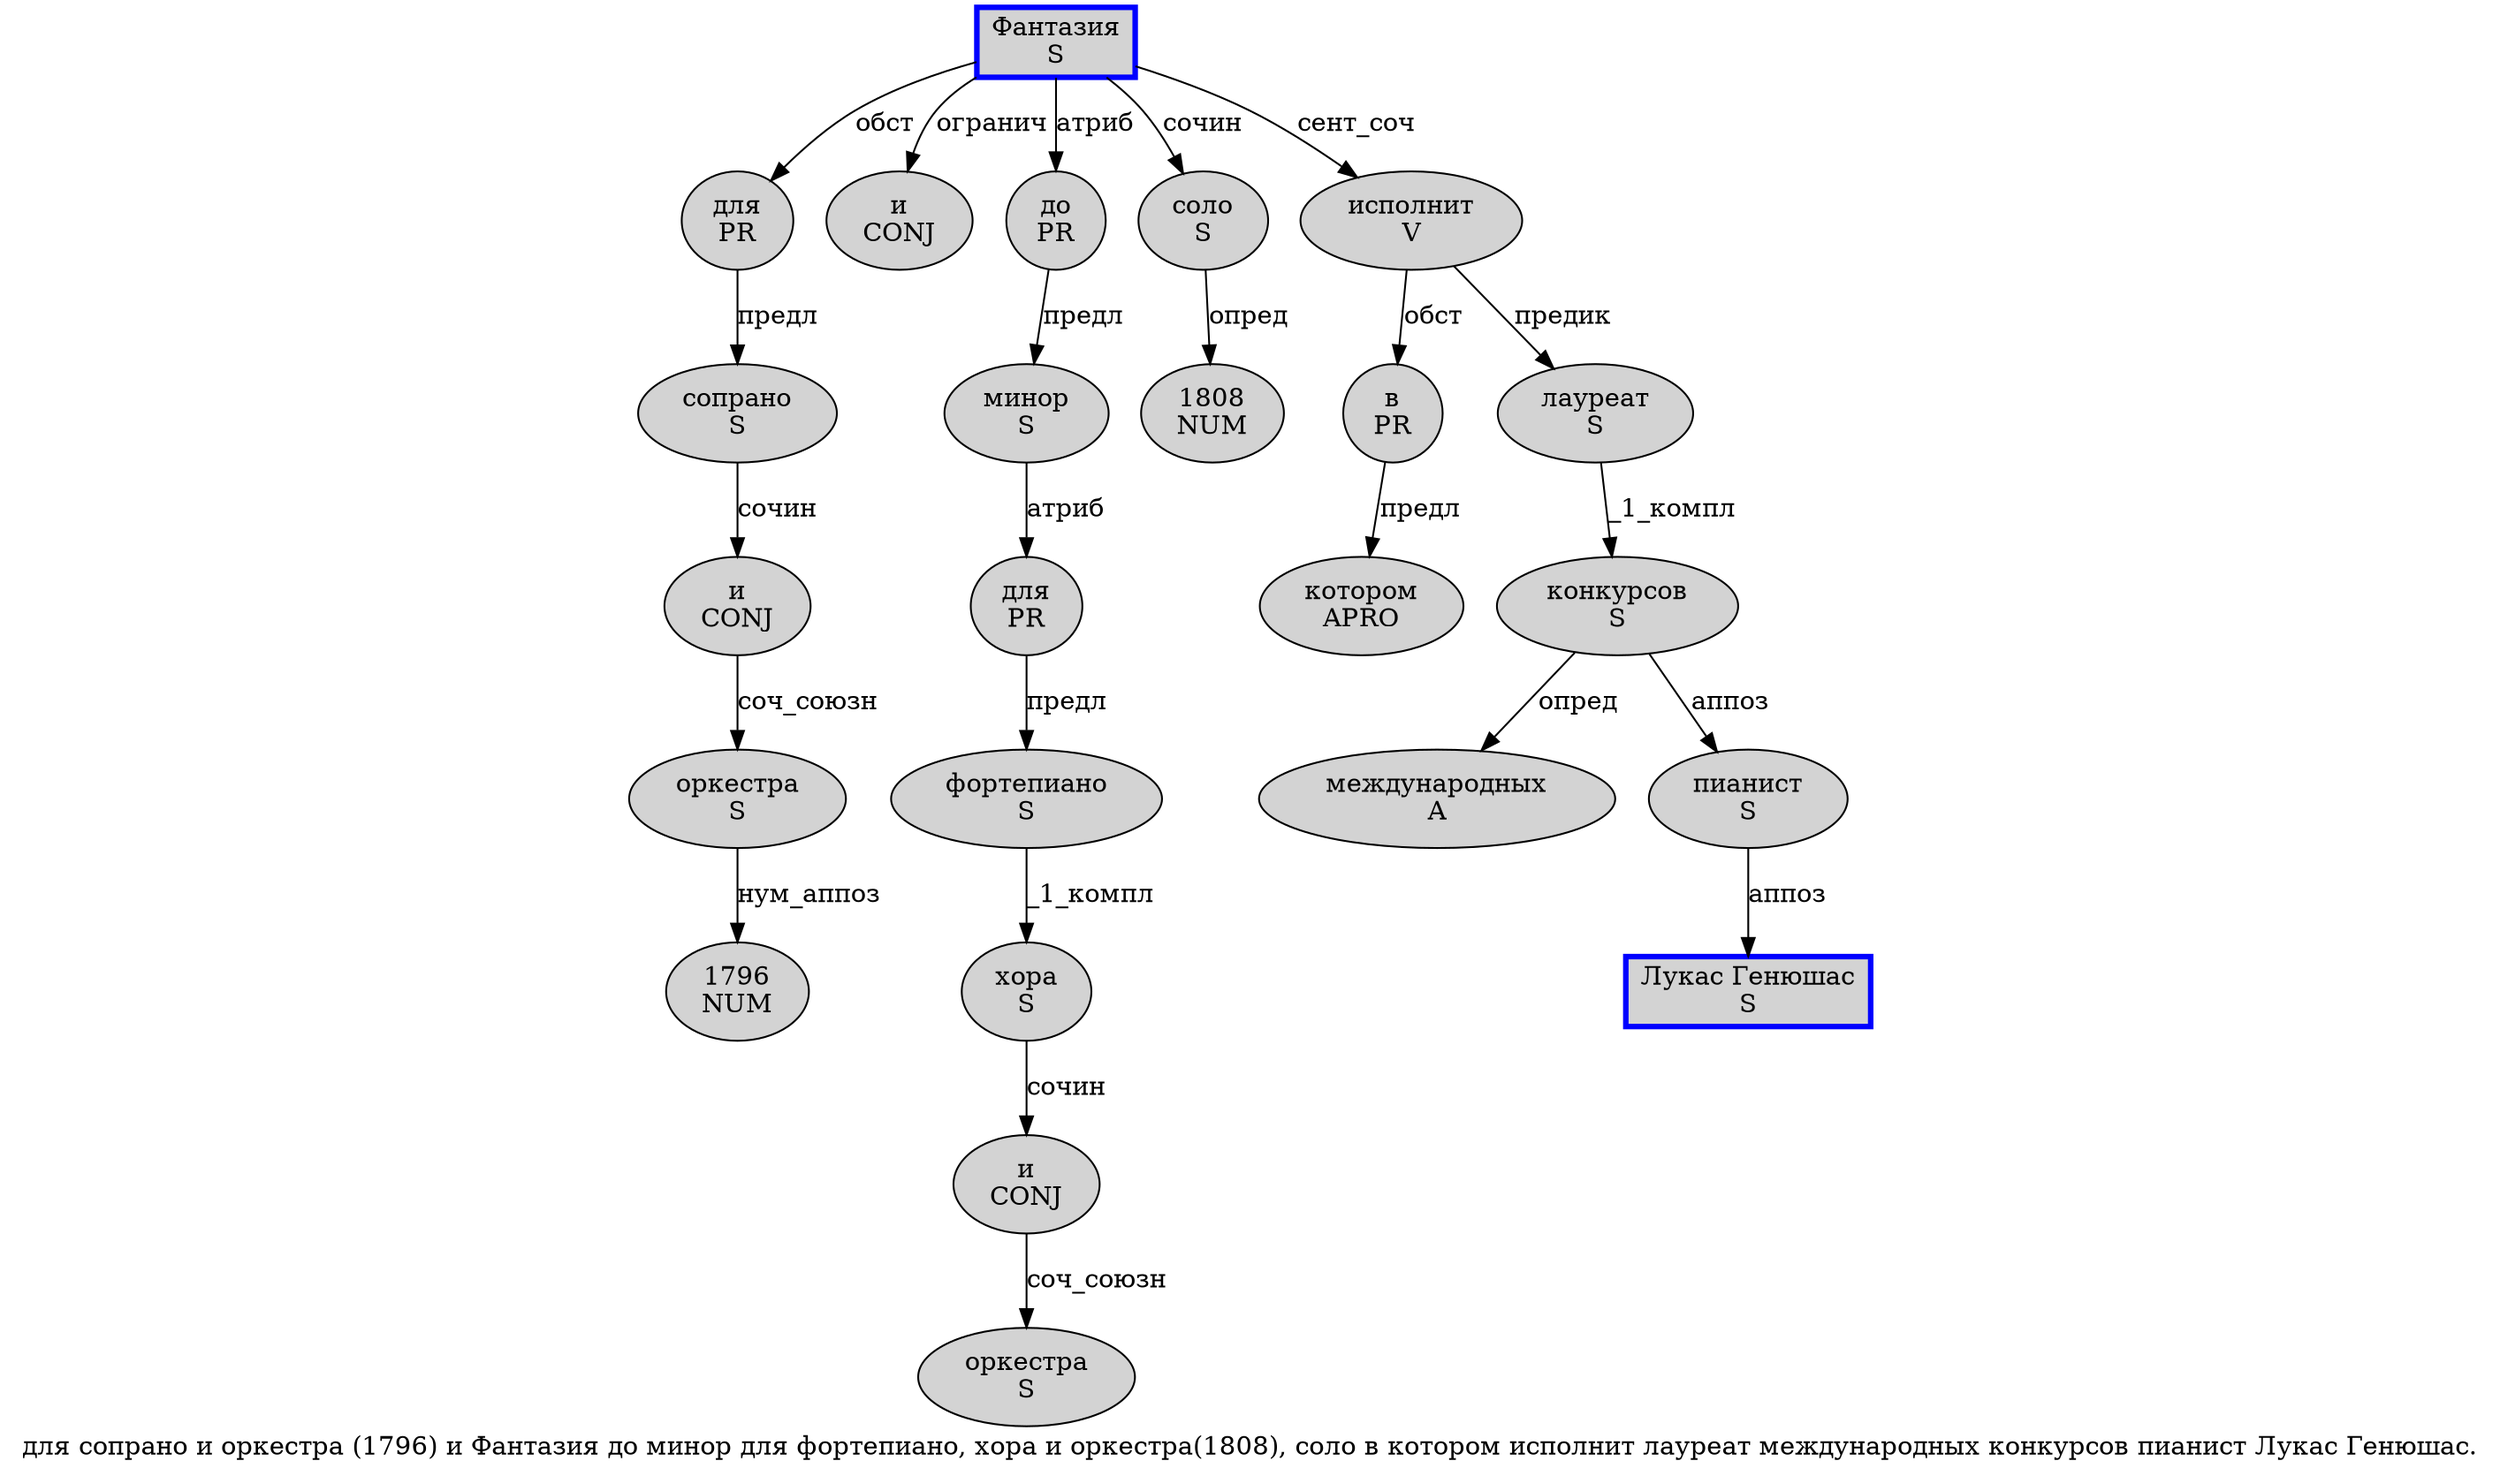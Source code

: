 digraph SENTENCE_1287 {
	graph [label="для сопрано и оркестра (1796) и Фантазия до минор для фортепиано, хора и оркестра(1808), соло в котором исполнит лауреат международных конкурсов пианист Лукас Генюшас."]
	node [style=filled]
		0 [label="для
PR" color="" fillcolor=lightgray penwidth=1 shape=ellipse]
		1 [label="сопрано
S" color="" fillcolor=lightgray penwidth=1 shape=ellipse]
		2 [label="и
CONJ" color="" fillcolor=lightgray penwidth=1 shape=ellipse]
		3 [label="оркестра
S" color="" fillcolor=lightgray penwidth=1 shape=ellipse]
		5 [label="1796
NUM" color="" fillcolor=lightgray penwidth=1 shape=ellipse]
		7 [label="и
CONJ" color="" fillcolor=lightgray penwidth=1 shape=ellipse]
		8 [label="Фантазия
S" color=blue fillcolor=lightgray penwidth=3 shape=box]
		9 [label="до
PR" color="" fillcolor=lightgray penwidth=1 shape=ellipse]
		10 [label="минор
S" color="" fillcolor=lightgray penwidth=1 shape=ellipse]
		11 [label="для
PR" color="" fillcolor=lightgray penwidth=1 shape=ellipse]
		12 [label="фортепиано
S" color="" fillcolor=lightgray penwidth=1 shape=ellipse]
		14 [label="хора
S" color="" fillcolor=lightgray penwidth=1 shape=ellipse]
		15 [label="и
CONJ" color="" fillcolor=lightgray penwidth=1 shape=ellipse]
		16 [label="оркестра
S" color="" fillcolor=lightgray penwidth=1 shape=ellipse]
		18 [label="1808
NUM" color="" fillcolor=lightgray penwidth=1 shape=ellipse]
		21 [label="соло
S" color="" fillcolor=lightgray penwidth=1 shape=ellipse]
		22 [label="в
PR" color="" fillcolor=lightgray penwidth=1 shape=ellipse]
		23 [label="котором
APRO" color="" fillcolor=lightgray penwidth=1 shape=ellipse]
		24 [label="исполнит
V" color="" fillcolor=lightgray penwidth=1 shape=ellipse]
		25 [label="лауреат
S" color="" fillcolor=lightgray penwidth=1 shape=ellipse]
		26 [label="международных
A" color="" fillcolor=lightgray penwidth=1 shape=ellipse]
		27 [label="конкурсов
S" color="" fillcolor=lightgray penwidth=1 shape=ellipse]
		28 [label="пианист
S" color="" fillcolor=lightgray penwidth=1 shape=ellipse]
		29 [label="Лукас Генюшас
S" color=blue fillcolor=lightgray penwidth=3 shape=box]
			1 -> 2 [label="сочин"]
			0 -> 1 [label="предл"]
			25 -> 27 [label="_1_компл"]
			28 -> 29 [label="аппоз"]
			10 -> 11 [label="атриб"]
			21 -> 18 [label="опред"]
			12 -> 14 [label="_1_компл"]
			24 -> 22 [label="обст"]
			24 -> 25 [label="предик"]
			14 -> 15 [label="сочин"]
			3 -> 5 [label="нум_аппоз"]
			9 -> 10 [label="предл"]
			2 -> 3 [label="соч_союзн"]
			22 -> 23 [label="предл"]
			15 -> 16 [label="соч_союзн"]
			11 -> 12 [label="предл"]
			8 -> 0 [label="обст"]
			8 -> 7 [label="огранич"]
			8 -> 9 [label="атриб"]
			8 -> 21 [label="сочин"]
			8 -> 24 [label="сент_соч"]
			27 -> 26 [label="опред"]
			27 -> 28 [label="аппоз"]
}